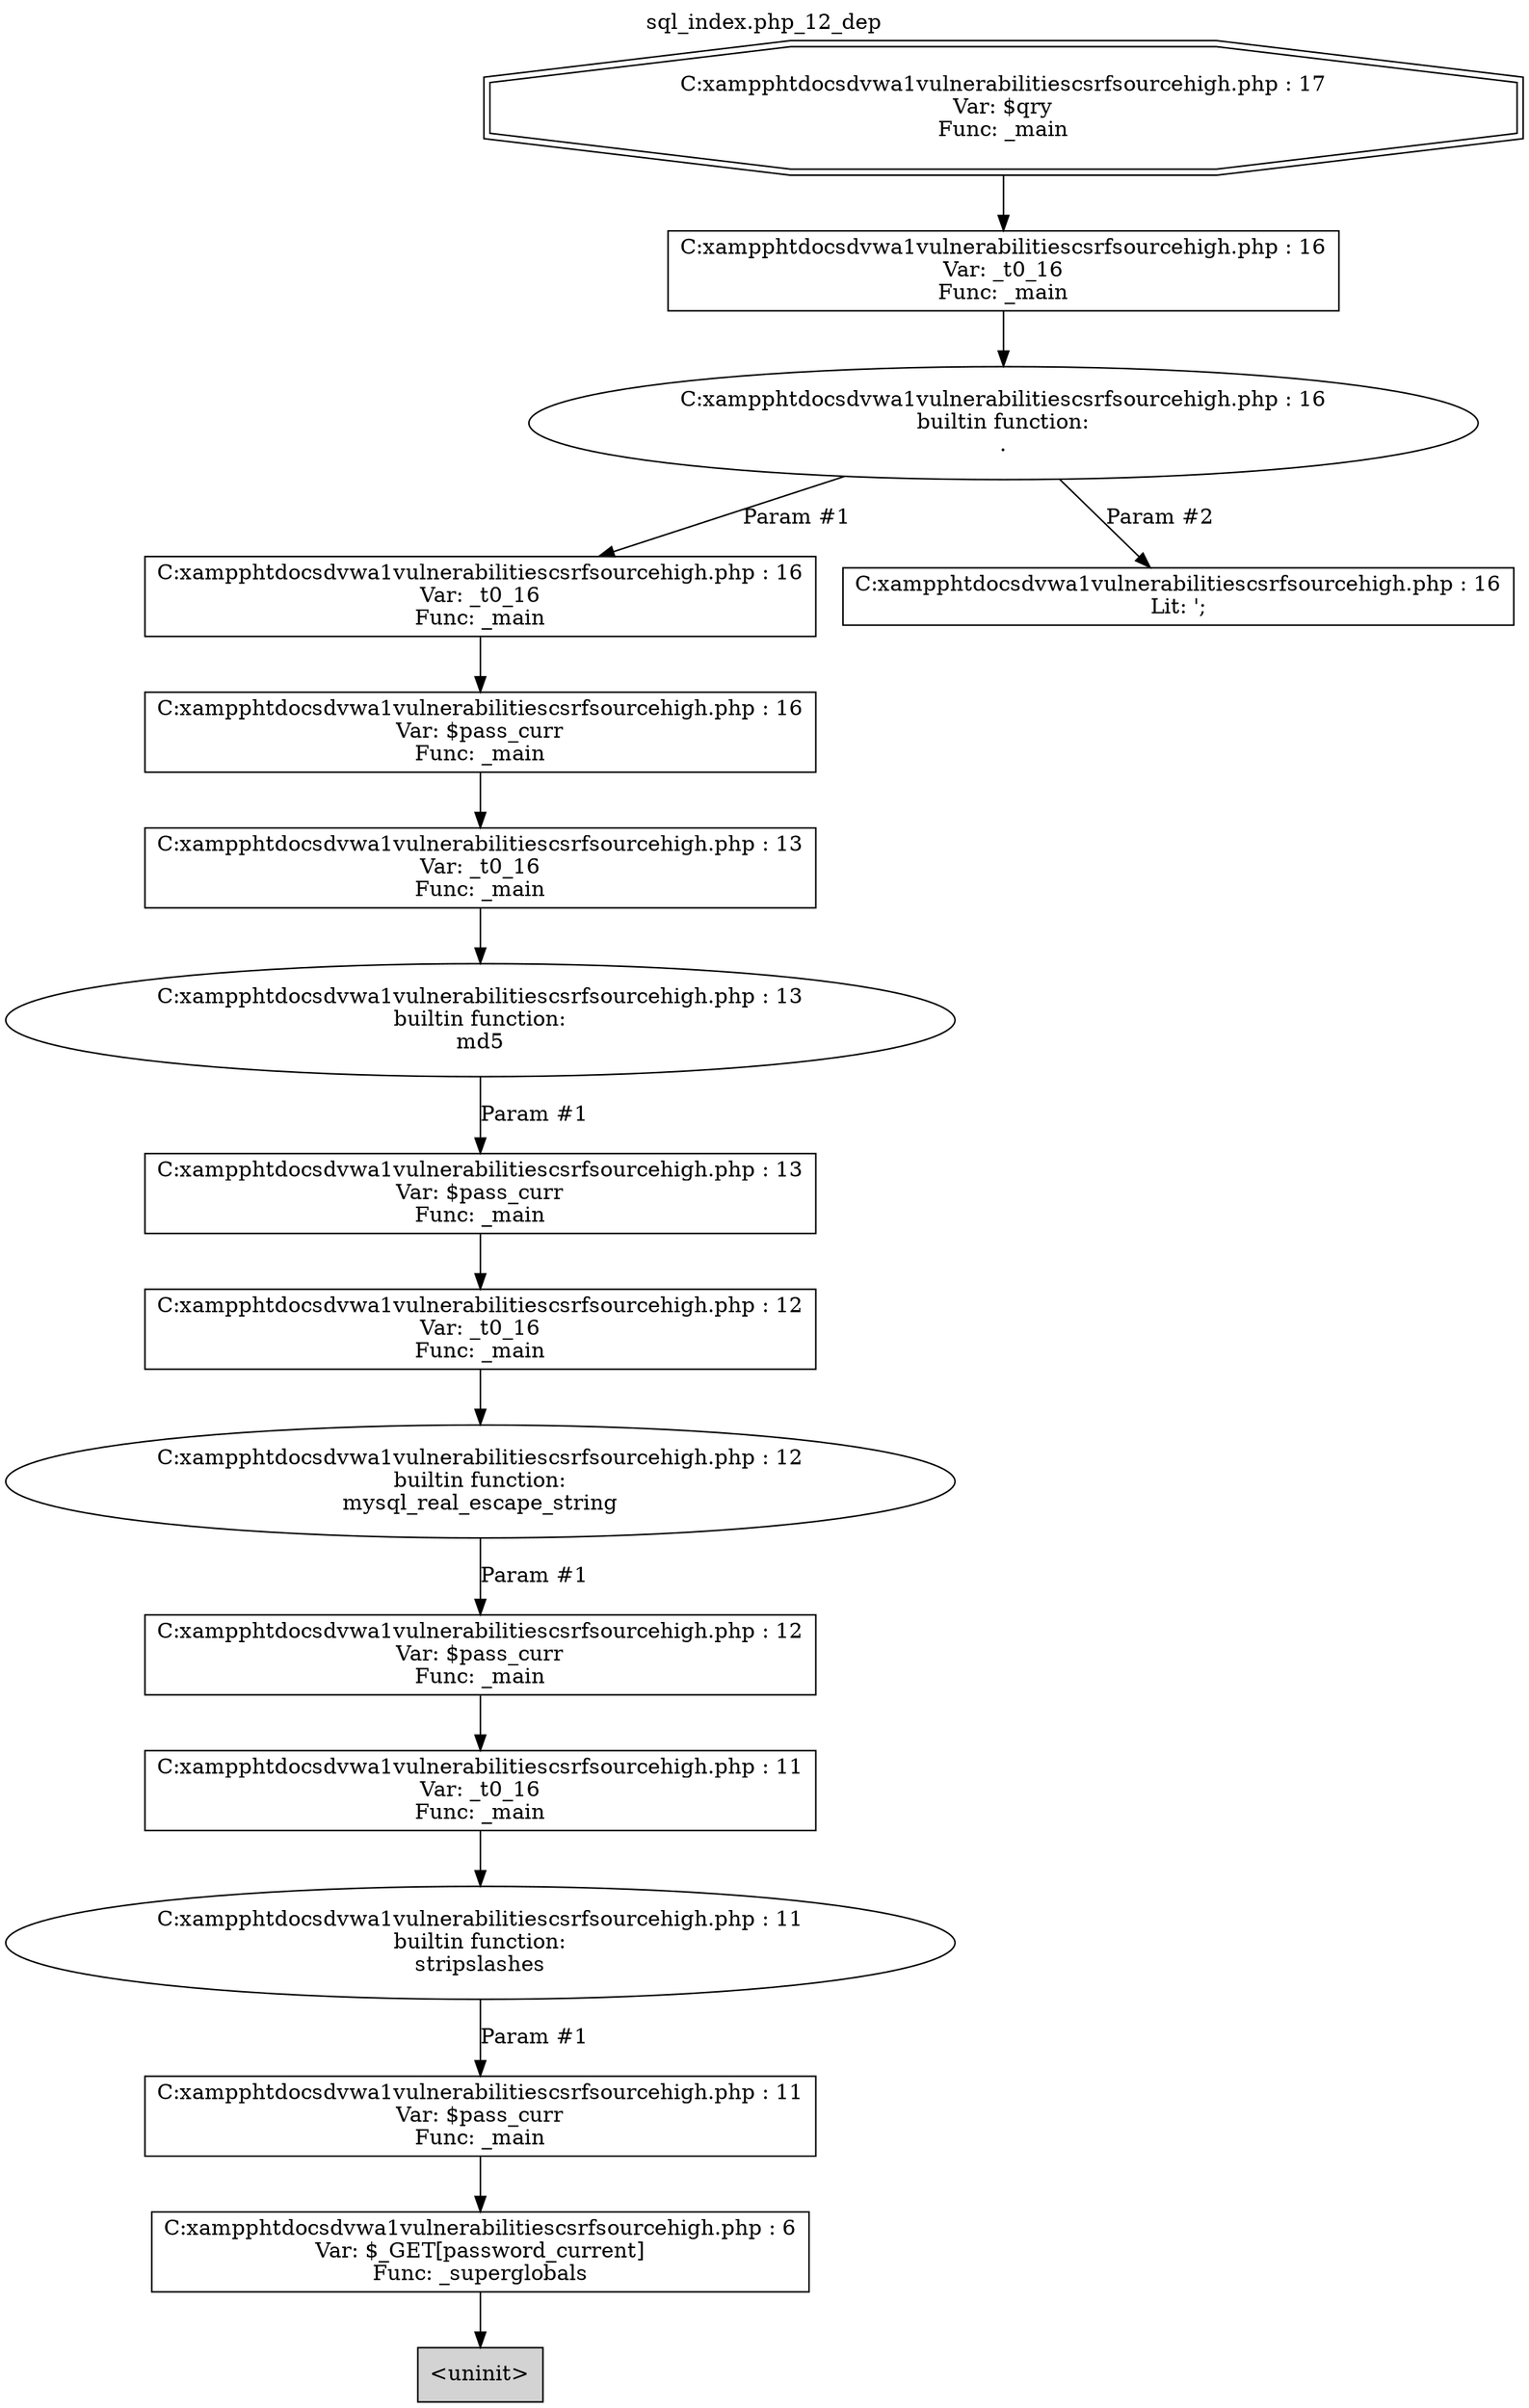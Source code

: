 digraph cfg {
  label="sql_index.php_12_dep";
  labelloc=t;
  n1 [shape=doubleoctagon, label="C:\xampp\htdocs\dvwa1\vulnerabilities\csrf\source\high.php : 17\nVar: $qry\nFunc: _main\n"];
  n2 [shape=box, label="C:\xampp\htdocs\dvwa1\vulnerabilities\csrf\source\high.php : 16\nVar: _t0_16\nFunc: _main\n"];
  n3 [shape=ellipse, label="C:\xampp\htdocs\dvwa1\vulnerabilities\csrf\source\high.php : 16\nbuiltin function:\n.\n"];
  n4 [shape=box, label="C:\xampp\htdocs\dvwa1\vulnerabilities\csrf\source\high.php : 16\nVar: _t0_16\nFunc: _main\n"];
  n5 [shape=box, label="C:\xampp\htdocs\dvwa1\vulnerabilities\csrf\source\high.php : 16\nVar: $pass_curr\nFunc: _main\n"];
  n6 [shape=box, label="C:\xampp\htdocs\dvwa1\vulnerabilities\csrf\source\high.php : 13\nVar: _t0_16\nFunc: _main\n"];
  n7 [shape=ellipse, label="C:\xampp\htdocs\dvwa1\vulnerabilities\csrf\source\high.php : 13\nbuiltin function:\nmd5\n"];
  n8 [shape=box, label="C:\xampp\htdocs\dvwa1\vulnerabilities\csrf\source\high.php : 13\nVar: $pass_curr\nFunc: _main\n"];
  n9 [shape=box, label="C:\xampp\htdocs\dvwa1\vulnerabilities\csrf\source\high.php : 12\nVar: _t0_16\nFunc: _main\n"];
  n10 [shape=ellipse, label="C:\xampp\htdocs\dvwa1\vulnerabilities\csrf\source\high.php : 12\nbuiltin function:\nmysql_real_escape_string\n"];
  n11 [shape=box, label="C:\xampp\htdocs\dvwa1\vulnerabilities\csrf\source\high.php : 12\nVar: $pass_curr\nFunc: _main\n"];
  n12 [shape=box, label="C:\xampp\htdocs\dvwa1\vulnerabilities\csrf\source\high.php : 11\nVar: _t0_16\nFunc: _main\n"];
  n13 [shape=ellipse, label="C:\xampp\htdocs\dvwa1\vulnerabilities\csrf\source\high.php : 11\nbuiltin function:\nstripslashes\n"];
  n14 [shape=box, label="C:\xampp\htdocs\dvwa1\vulnerabilities\csrf\source\high.php : 11\nVar: $pass_curr\nFunc: _main\n"];
  n15 [shape=box, label="C:\xampp\htdocs\dvwa1\vulnerabilities\csrf\source\high.php : 6\nVar: $_GET[password_current]\nFunc: _superglobals\n"];
  n16 [shape=box, label="<uninit>",style=filled];
  n17 [shape=box, label="C:\xampp\htdocs\dvwa1\vulnerabilities\csrf\source\high.php : 16\nLit: ';\n"];
  n2 -> n3;
  n6 -> n7;
  n9 -> n10;
  n12 -> n13;
  n15 -> n16;
  n14 -> n15;
  n13 -> n14[label="Param #1"];
  n11 -> n12;
  n10 -> n11[label="Param #1"];
  n8 -> n9;
  n7 -> n8[label="Param #1"];
  n5 -> n6;
  n4 -> n5;
  n3 -> n4[label="Param #1"];
  n3 -> n17[label="Param #2"];
  n1 -> n2;
}
